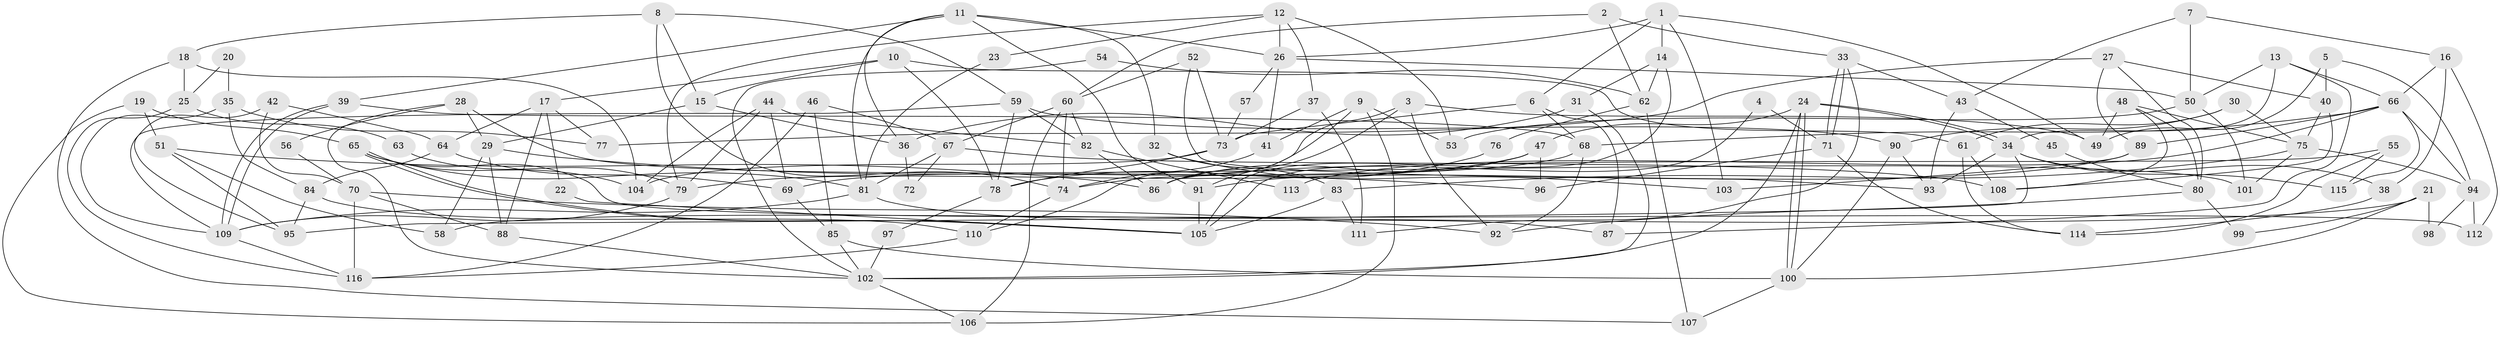 // coarse degree distribution, {5: 0.1728395061728395, 7: 0.07407407407407407, 6: 0.16049382716049382, 2: 0.09876543209876543, 8: 0.06172839506172839, 3: 0.18518518518518517, 10: 0.012345679012345678, 4: 0.2222222222222222, 9: 0.012345679012345678}
// Generated by graph-tools (version 1.1) at 2025/52/02/27/25 19:52:06]
// undirected, 116 vertices, 232 edges
graph export_dot {
graph [start="1"]
  node [color=gray90,style=filled];
  1;
  2;
  3;
  4;
  5;
  6;
  7;
  8;
  9;
  10;
  11;
  12;
  13;
  14;
  15;
  16;
  17;
  18;
  19;
  20;
  21;
  22;
  23;
  24;
  25;
  26;
  27;
  28;
  29;
  30;
  31;
  32;
  33;
  34;
  35;
  36;
  37;
  38;
  39;
  40;
  41;
  42;
  43;
  44;
  45;
  46;
  47;
  48;
  49;
  50;
  51;
  52;
  53;
  54;
  55;
  56;
  57;
  58;
  59;
  60;
  61;
  62;
  63;
  64;
  65;
  66;
  67;
  68;
  69;
  70;
  71;
  72;
  73;
  74;
  75;
  76;
  77;
  78;
  79;
  80;
  81;
  82;
  83;
  84;
  85;
  86;
  87;
  88;
  89;
  90;
  91;
  92;
  93;
  94;
  95;
  96;
  97;
  98;
  99;
  100;
  101;
  102;
  103;
  104;
  105;
  106;
  107;
  108;
  109;
  110;
  111;
  112;
  113;
  114;
  115;
  116;
  1 -- 103;
  1 -- 26;
  1 -- 6;
  1 -- 14;
  1 -- 49;
  2 -- 33;
  2 -- 60;
  2 -- 62;
  3 -- 49;
  3 -- 86;
  3 -- 92;
  3 -- 110;
  4 -- 105;
  4 -- 71;
  5 -- 40;
  5 -- 49;
  5 -- 94;
  6 -- 87;
  6 -- 68;
  6 -- 73;
  7 -- 43;
  7 -- 50;
  7 -- 16;
  8 -- 74;
  8 -- 59;
  8 -- 15;
  8 -- 18;
  9 -- 91;
  9 -- 53;
  9 -- 41;
  9 -- 106;
  10 -- 15;
  10 -- 17;
  10 -- 61;
  10 -- 78;
  11 -- 36;
  11 -- 81;
  11 -- 26;
  11 -- 32;
  11 -- 39;
  11 -- 91;
  12 -- 79;
  12 -- 26;
  12 -- 23;
  12 -- 37;
  12 -- 53;
  13 -- 34;
  13 -- 66;
  13 -- 50;
  13 -- 87;
  14 -- 105;
  14 -- 31;
  14 -- 62;
  15 -- 29;
  15 -- 36;
  16 -- 112;
  16 -- 38;
  16 -- 66;
  17 -- 64;
  17 -- 88;
  17 -- 22;
  17 -- 77;
  18 -- 104;
  18 -- 25;
  18 -- 107;
  19 -- 106;
  19 -- 65;
  19 -- 51;
  20 -- 35;
  20 -- 25;
  21 -- 100;
  21 -- 58;
  21 -- 98;
  21 -- 99;
  22 -- 105;
  23 -- 81;
  24 -- 34;
  24 -- 34;
  24 -- 100;
  24 -- 100;
  24 -- 47;
  24 -- 102;
  25 -- 116;
  25 -- 63;
  26 -- 41;
  26 -- 50;
  26 -- 57;
  27 -- 77;
  27 -- 40;
  27 -- 80;
  27 -- 89;
  28 -- 102;
  28 -- 101;
  28 -- 29;
  28 -- 56;
  29 -- 96;
  29 -- 58;
  29 -- 88;
  30 -- 90;
  30 -- 61;
  30 -- 75;
  31 -- 102;
  31 -- 36;
  32 -- 83;
  32 -- 103;
  33 -- 71;
  33 -- 71;
  33 -- 111;
  33 -- 43;
  34 -- 38;
  34 -- 93;
  34 -- 95;
  34 -- 115;
  35 -- 84;
  35 -- 109;
  35 -- 77;
  36 -- 72;
  37 -- 73;
  37 -- 111;
  38 -- 114;
  39 -- 109;
  39 -- 109;
  39 -- 68;
  40 -- 75;
  40 -- 108;
  41 -- 74;
  42 -- 64;
  42 -- 95;
  42 -- 70;
  43 -- 93;
  43 -- 45;
  44 -- 104;
  44 -- 79;
  44 -- 69;
  44 -- 82;
  45 -- 80;
  46 -- 85;
  46 -- 116;
  46 -- 67;
  47 -- 69;
  47 -- 79;
  47 -- 86;
  47 -- 96;
  48 -- 75;
  48 -- 80;
  48 -- 49;
  48 -- 108;
  50 -- 53;
  50 -- 101;
  51 -- 86;
  51 -- 58;
  51 -- 95;
  52 -- 73;
  52 -- 93;
  52 -- 60;
  54 -- 102;
  54 -- 62;
  55 -- 115;
  55 -- 86;
  55 -- 114;
  56 -- 70;
  57 -- 73;
  59 -- 109;
  59 -- 82;
  59 -- 78;
  59 -- 90;
  60 -- 106;
  60 -- 67;
  60 -- 74;
  60 -- 82;
  61 -- 108;
  61 -- 114;
  62 -- 76;
  62 -- 107;
  63 -- 79;
  64 -- 69;
  64 -- 84;
  65 -- 81;
  65 -- 105;
  65 -- 105;
  65 -- 104;
  65 -- 112;
  66 -- 68;
  66 -- 89;
  66 -- 94;
  66 -- 113;
  66 -- 115;
  67 -- 72;
  67 -- 81;
  67 -- 108;
  68 -- 74;
  68 -- 92;
  69 -- 85;
  70 -- 92;
  70 -- 88;
  70 -- 116;
  71 -- 114;
  71 -- 96;
  73 -- 78;
  73 -- 104;
  74 -- 110;
  75 -- 94;
  75 -- 83;
  75 -- 101;
  76 -- 78;
  78 -- 97;
  79 -- 109;
  80 -- 92;
  80 -- 99;
  81 -- 109;
  81 -- 87;
  82 -- 86;
  82 -- 113;
  83 -- 105;
  83 -- 111;
  84 -- 110;
  84 -- 95;
  85 -- 100;
  85 -- 102;
  88 -- 102;
  89 -- 91;
  89 -- 103;
  90 -- 100;
  90 -- 93;
  91 -- 105;
  94 -- 98;
  94 -- 112;
  97 -- 102;
  100 -- 107;
  102 -- 106;
  109 -- 116;
  110 -- 116;
}
